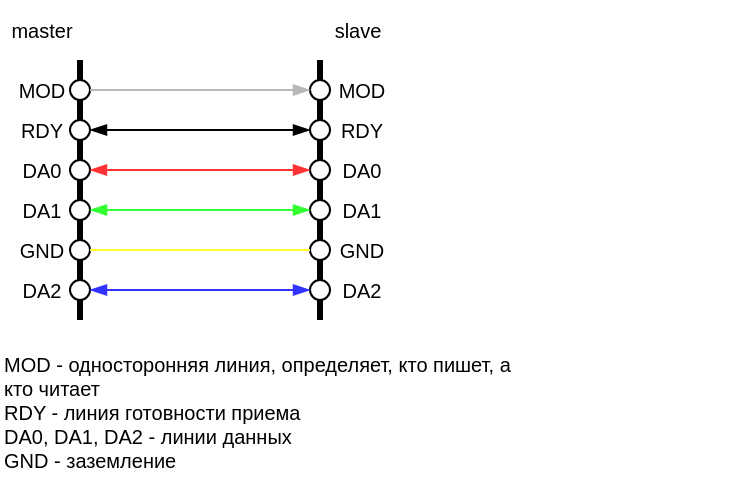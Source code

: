 <mxfile>
    <diagram name="Page-1" id="bJptMOLu55Tqxes-A0h8">
        <mxGraphModel dx="841" dy="577" grid="1" gridSize="10" guides="1" tooltips="1" connect="1" arrows="1" fold="1" page="1" pageScale="1" pageWidth="280" pageHeight="280" background="#FFFFFF" math="0" shadow="0">
            <root>
                <mxCell id="0"/>
                <mxCell id="1" parent="0"/>
                <mxCell id="J04WAIMZmS0nTuPzxtOT-2" value="" style="endArrow=none;html=1;rounded=0;strokeWidth=3;" parent="1" edge="1">
                    <mxGeometry width="50" height="50" relative="1" as="geometry">
                        <mxPoint x="44" y="164" as="sourcePoint"/>
                        <mxPoint x="44" y="34" as="targetPoint"/>
                    </mxGeometry>
                </mxCell>
                <mxCell id="J04WAIMZmS0nTuPzxtOT-4" value="" style="ellipse;whiteSpace=wrap;html=1;aspect=fixed;" parent="1" vertex="1">
                    <mxGeometry x="39" y="44" width="10" height="10" as="geometry"/>
                </mxCell>
                <mxCell id="J04WAIMZmS0nTuPzxtOT-6" value="" style="ellipse;whiteSpace=wrap;html=1;aspect=fixed;" parent="1" vertex="1">
                    <mxGeometry x="39" y="64" width="10" height="10" as="geometry"/>
                </mxCell>
                <mxCell id="J04WAIMZmS0nTuPzxtOT-7" value="" style="ellipse;whiteSpace=wrap;html=1;aspect=fixed;" parent="1" vertex="1">
                    <mxGeometry x="39" y="84" width="10" height="10" as="geometry"/>
                </mxCell>
                <mxCell id="J04WAIMZmS0nTuPzxtOT-8" value="" style="ellipse;whiteSpace=wrap;html=1;aspect=fixed;" parent="1" vertex="1">
                    <mxGeometry x="39" y="104" width="10" height="10" as="geometry"/>
                </mxCell>
                <mxCell id="J04WAIMZmS0nTuPzxtOT-9" value="" style="ellipse;whiteSpace=wrap;html=1;aspect=fixed;" parent="1" vertex="1">
                    <mxGeometry x="39" y="124" width="10" height="10" as="geometry"/>
                </mxCell>
                <mxCell id="J04WAIMZmS0nTuPzxtOT-10" value="" style="ellipse;whiteSpace=wrap;html=1;aspect=fixed;" parent="1" vertex="1">
                    <mxGeometry x="39" y="144" width="10" height="10" as="geometry"/>
                </mxCell>
                <mxCell id="J04WAIMZmS0nTuPzxtOT-11" value="" style="endArrow=none;html=1;rounded=0;strokeWidth=3;" parent="1" edge="1">
                    <mxGeometry width="50" height="50" relative="1" as="geometry">
                        <mxPoint x="164" y="164" as="sourcePoint"/>
                        <mxPoint x="164" y="34" as="targetPoint"/>
                    </mxGeometry>
                </mxCell>
                <mxCell id="J04WAIMZmS0nTuPzxtOT-12" value="" style="ellipse;whiteSpace=wrap;html=1;aspect=fixed;" parent="1" vertex="1">
                    <mxGeometry x="159" y="44" width="10" height="10" as="geometry"/>
                </mxCell>
                <mxCell id="J04WAIMZmS0nTuPzxtOT-13" value="" style="ellipse;whiteSpace=wrap;html=1;aspect=fixed;" parent="1" vertex="1">
                    <mxGeometry x="159" y="64" width="10" height="10" as="geometry"/>
                </mxCell>
                <mxCell id="J04WAIMZmS0nTuPzxtOT-14" value="" style="ellipse;whiteSpace=wrap;html=1;aspect=fixed;" parent="1" vertex="1">
                    <mxGeometry x="159" y="84" width="10" height="10" as="geometry"/>
                </mxCell>
                <mxCell id="J04WAIMZmS0nTuPzxtOT-15" value="" style="ellipse;whiteSpace=wrap;html=1;aspect=fixed;" parent="1" vertex="1">
                    <mxGeometry x="159" y="104" width="10" height="10" as="geometry"/>
                </mxCell>
                <mxCell id="J04WAIMZmS0nTuPzxtOT-16" value="" style="ellipse;whiteSpace=wrap;html=1;aspect=fixed;" parent="1" vertex="1">
                    <mxGeometry x="159" y="124" width="10" height="10" as="geometry"/>
                </mxCell>
                <mxCell id="J04WAIMZmS0nTuPzxtOT-17" value="" style="ellipse;whiteSpace=wrap;html=1;aspect=fixed;" parent="1" vertex="1">
                    <mxGeometry x="159" y="144" width="10" height="10" as="geometry"/>
                </mxCell>
                <mxCell id="J04WAIMZmS0nTuPzxtOT-19" value="" style="endArrow=blockThin;html=1;rounded=0;entryX=0;entryY=0.5;entryDx=0;entryDy=0;exitX=1;exitY=0.5;exitDx=0;exitDy=0;endFill=1;strokeColor=#B8B8B8;" parent="1" source="J04WAIMZmS0nTuPzxtOT-4" target="J04WAIMZmS0nTuPzxtOT-12" edge="1">
                    <mxGeometry width="50" height="50" relative="1" as="geometry">
                        <mxPoint x="64" y="44" as="sourcePoint"/>
                        <mxPoint x="144" y="54" as="targetPoint"/>
                    </mxGeometry>
                </mxCell>
                <mxCell id="J04WAIMZmS0nTuPzxtOT-29" value="" style="endArrow=blockThin;startArrow=blockThin;html=1;rounded=0;exitX=1;exitY=0.5;exitDx=0;exitDy=0;entryX=0;entryY=0.5;entryDx=0;entryDy=0;endFill=1;startFill=1;" parent="1" source="J04WAIMZmS0nTuPzxtOT-6" target="J04WAIMZmS0nTuPzxtOT-13" edge="1">
                    <mxGeometry width="50" height="50" relative="1" as="geometry">
                        <mxPoint x="124" y="184" as="sourcePoint"/>
                        <mxPoint x="174" y="134" as="targetPoint"/>
                    </mxGeometry>
                </mxCell>
                <mxCell id="J04WAIMZmS0nTuPzxtOT-30" value="" style="endArrow=blockThin;startArrow=blockThin;html=1;rounded=0;exitX=1;exitY=0.5;exitDx=0;exitDy=0;entryX=0;entryY=0.5;entryDx=0;entryDy=0;endFill=1;startFill=1;strokeColor=#FF3333;" parent="1" source="J04WAIMZmS0nTuPzxtOT-7" target="J04WAIMZmS0nTuPzxtOT-14" edge="1">
                    <mxGeometry width="50" height="50" relative="1" as="geometry">
                        <mxPoint x="59" y="79" as="sourcePoint"/>
                        <mxPoint x="169" y="79" as="targetPoint"/>
                    </mxGeometry>
                </mxCell>
                <mxCell id="J04WAIMZmS0nTuPzxtOT-31" value="" style="endArrow=blockThin;startArrow=blockThin;html=1;rounded=0;exitX=1;exitY=0.5;exitDx=0;exitDy=0;entryX=0;entryY=0.5;entryDx=0;entryDy=0;endFill=1;startFill=1;strokeColor=#33FF33;" parent="1" source="J04WAIMZmS0nTuPzxtOT-8" target="J04WAIMZmS0nTuPzxtOT-15" edge="1">
                    <mxGeometry width="50" height="50" relative="1" as="geometry">
                        <mxPoint x="59" y="99" as="sourcePoint"/>
                        <mxPoint x="169" y="99" as="targetPoint"/>
                    </mxGeometry>
                </mxCell>
                <mxCell id="J04WAIMZmS0nTuPzxtOT-32" value="" style="endArrow=none;startArrow=none;html=1;rounded=0;exitX=1;exitY=0.5;exitDx=0;exitDy=0;entryX=0;entryY=0.5;entryDx=0;entryDy=0;endFill=0;startFill=0;strokeColor=#FFFF33;" parent="1" source="J04WAIMZmS0nTuPzxtOT-9" target="J04WAIMZmS0nTuPzxtOT-16" edge="1">
                    <mxGeometry width="50" height="50" relative="1" as="geometry">
                        <mxPoint x="59" y="119" as="sourcePoint"/>
                        <mxPoint x="169" y="119" as="targetPoint"/>
                    </mxGeometry>
                </mxCell>
                <mxCell id="J04WAIMZmS0nTuPzxtOT-35" value="" style="endArrow=blockThin;html=1;rounded=0;exitX=1;exitY=0.5;exitDx=0;exitDy=0;entryX=0;entryY=0.5;entryDx=0;entryDy=0;strokeColor=#3333FF;startArrow=blockThin;startFill=1;endFill=1;" parent="1" source="J04WAIMZmS0nTuPzxtOT-10" target="J04WAIMZmS0nTuPzxtOT-17" edge="1">
                    <mxGeometry width="50" height="50" relative="1" as="geometry">
                        <mxPoint x="124" y="184" as="sourcePoint"/>
                        <mxPoint x="174" y="134" as="targetPoint"/>
                    </mxGeometry>
                </mxCell>
                <mxCell id="J04WAIMZmS0nTuPzxtOT-36" value="DA2" style="text;html=1;align=center;verticalAlign=middle;whiteSpace=wrap;rounded=0;fontSize=10;" parent="1" vertex="1">
                    <mxGeometry x="10" y="134" width="30" height="30" as="geometry"/>
                </mxCell>
                <mxCell id="J04WAIMZmS0nTuPzxtOT-37" value="DA2" style="text;html=1;align=center;verticalAlign=middle;whiteSpace=wrap;rounded=0;fontSize=10;" parent="1" vertex="1">
                    <mxGeometry x="170" y="134" width="30" height="30" as="geometry"/>
                </mxCell>
                <mxCell id="J04WAIMZmS0nTuPzxtOT-38" value="MOD" style="text;html=1;align=center;verticalAlign=middle;whiteSpace=wrap;rounded=0;fontSize=10;" parent="1" vertex="1">
                    <mxGeometry x="10" y="34" width="30" height="30" as="geometry"/>
                </mxCell>
                <mxCell id="J04WAIMZmS0nTuPzxtOT-39" value="MOD" style="text;html=1;align=center;verticalAlign=middle;whiteSpace=wrap;rounded=0;fontSize=10;" parent="1" vertex="1">
                    <mxGeometry x="170" y="34" width="30" height="30" as="geometry"/>
                </mxCell>
                <mxCell id="J04WAIMZmS0nTuPzxtOT-40" value="RDY" style="text;html=1;align=center;verticalAlign=middle;whiteSpace=wrap;rounded=0;fontSize=10;" parent="1" vertex="1">
                    <mxGeometry x="10" y="54" width="30" height="30" as="geometry"/>
                </mxCell>
                <mxCell id="J04WAIMZmS0nTuPzxtOT-41" value="DA0" style="text;html=1;align=center;verticalAlign=middle;whiteSpace=wrap;rounded=0;fontSize=10;" parent="1" vertex="1">
                    <mxGeometry x="10" y="74" width="30" height="30" as="geometry"/>
                </mxCell>
                <mxCell id="J04WAIMZmS0nTuPzxtOT-42" value="DA1" style="text;html=1;align=center;verticalAlign=middle;whiteSpace=wrap;rounded=0;fontSize=10;" parent="1" vertex="1">
                    <mxGeometry x="10" y="94" width="30" height="30" as="geometry"/>
                </mxCell>
                <mxCell id="J04WAIMZmS0nTuPzxtOT-43" value="GND" style="text;html=1;align=center;verticalAlign=middle;whiteSpace=wrap;rounded=0;fontSize=10;" parent="1" vertex="1">
                    <mxGeometry x="10" y="114" width="30" height="30" as="geometry"/>
                </mxCell>
                <mxCell id="J04WAIMZmS0nTuPzxtOT-44" value="RDY" style="text;html=1;align=center;verticalAlign=middle;whiteSpace=wrap;rounded=0;fontSize=10;" parent="1" vertex="1">
                    <mxGeometry x="170" y="54" width="30" height="30" as="geometry"/>
                </mxCell>
                <mxCell id="J04WAIMZmS0nTuPzxtOT-45" value="DA0" style="text;html=1;align=center;verticalAlign=middle;whiteSpace=wrap;rounded=0;fontSize=10;" parent="1" vertex="1">
                    <mxGeometry x="170" y="74" width="30" height="30" as="geometry"/>
                </mxCell>
                <mxCell id="J04WAIMZmS0nTuPzxtOT-46" value="DA1" style="text;html=1;align=center;verticalAlign=middle;whiteSpace=wrap;rounded=0;fontSize=10;" parent="1" vertex="1">
                    <mxGeometry x="170" y="94" width="30" height="30" as="geometry"/>
                </mxCell>
                <mxCell id="J04WAIMZmS0nTuPzxtOT-47" value="GND" style="text;html=1;align=center;verticalAlign=middle;whiteSpace=wrap;rounded=0;fontSize=10;" parent="1" vertex="1">
                    <mxGeometry x="170" y="114" width="30" height="30" as="geometry"/>
                </mxCell>
                <mxCell id="J04WAIMZmS0nTuPzxtOT-48" value="&lt;div align=&quot;left&quot;&gt;MOD - односторонняя линия, определяет, кто пишет, а кто читает&lt;/div&gt;&lt;div align=&quot;left&quot;&gt;RDY - линия готовности приема&lt;/div&gt;&lt;div align=&quot;left&quot;&gt;DA0, DA1, DA2 - линии данных&lt;/div&gt;&lt;div align=&quot;left&quot;&gt;GND - заземление&lt;br&gt;&lt;/div&gt;" style="text;html=1;align=left;verticalAlign=top;whiteSpace=wrap;rounded=0;fontSize=10;" parent="1" vertex="1">
                    <mxGeometry x="4" y="174" width="260" height="70" as="geometry"/>
                </mxCell>
                <mxCell id="J04WAIMZmS0nTuPzxtOT-49" value="master" style="text;html=1;align=center;verticalAlign=middle;whiteSpace=wrap;rounded=0;fontSize=10;" parent="1" vertex="1">
                    <mxGeometry x="5" y="4" width="40" height="30" as="geometry"/>
                </mxCell>
                <mxCell id="J04WAIMZmS0nTuPzxtOT-50" value="slave" style="text;html=1;align=center;verticalAlign=middle;whiteSpace=wrap;rounded=0;fontSize=10;" parent="1" vertex="1">
                    <mxGeometry x="163" y="4" width="40" height="30" as="geometry"/>
                </mxCell>
                <mxCell id="J04WAIMZmS0nTuPzxtOT-51" value="" style="shape=image;verticalLabelPosition=bottom;labelBackgroundColor=default;verticalAlign=top;aspect=fixed;imageAspect=0;image=https://radiomir66.ru/image/cache/catalog/MASTERKIT/Connectors/6p6c_2-600x600-product_popup.jpg;" parent="1" vertex="1">
                    <mxGeometry x="240" y="24" width="140" height="140" as="geometry"/>
                </mxCell>
            </root>
        </mxGraphModel>
    </diagram>
</mxfile>